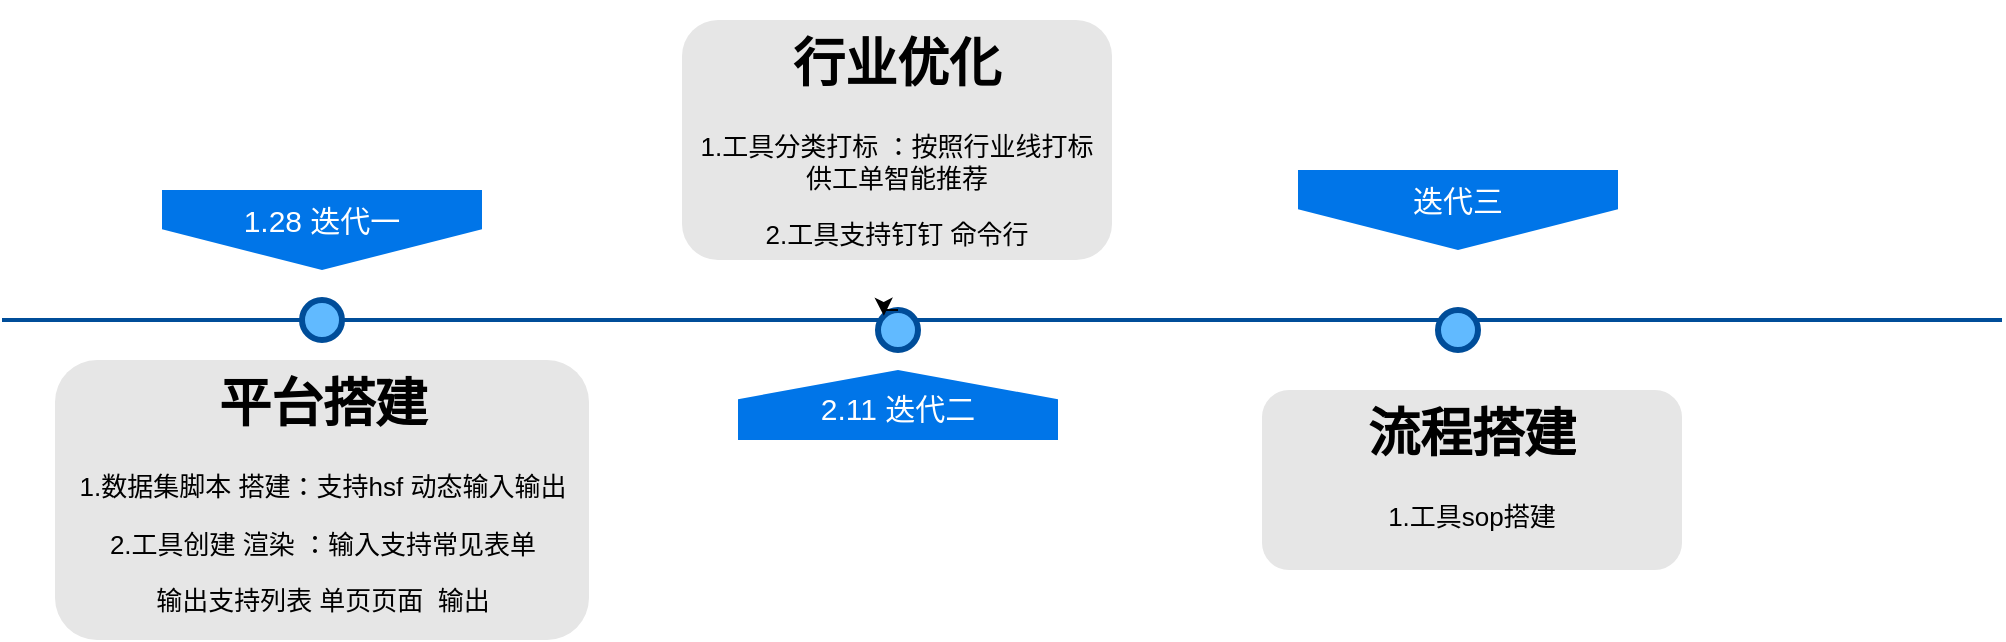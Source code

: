 <mxfile version="14.1.9" type="github">
  <diagram name="Page-1" id="82e54ff1-d628-8f03-85c4-9753963a91cd">
    <mxGraphModel dx="1164" dy="744" grid="1" gridSize="10" guides="1" tooltips="1" connect="1" arrows="1" fold="1" page="1" pageScale="1" pageWidth="1100" pageHeight="850" background="#ffffff" math="0" shadow="0">
      <root>
        <mxCell id="0" />
        <mxCell id="1" parent="0" />
        <mxCell id="4ec97bd9e5d20128-1" value="" style="line;strokeWidth=2;html=1;fillColor=none;fontSize=28;fontColor=#004D99;strokeColor=#004D99;" parent="1" vertex="1">
          <mxGeometry x="40" y="400" width="1000" height="10" as="geometry" />
        </mxCell>
        <mxCell id="4ec97bd9e5d20128-5" value="1.28 迭代一" style="shape=offPageConnector;whiteSpace=wrap;html=1;fillColor=#0075E8;fontSize=15;fontColor=#FFFFFF;size=0.509;verticalAlign=top;strokeColor=none;" parent="1" vertex="1">
          <mxGeometry x="120" y="340" width="160" height="40" as="geometry" />
        </mxCell>
        <mxCell id="4ec97bd9e5d20128-7" value="2.11 迭代二" style="shape=offPageConnector;whiteSpace=wrap;html=1;fillColor=#0075E8;fontSize=15;fontColor=#FFFFFF;size=0.418;flipV=1;verticalAlign=bottom;strokeColor=none;spacingBottom=4;" parent="1" vertex="1">
          <mxGeometry x="408" y="430" width="160" height="35" as="geometry" />
        </mxCell>
        <mxCell id="4ec97bd9e5d20128-9" value="" style="ellipse;whiteSpace=wrap;html=1;fillColor=#61BAFF;fontSize=28;fontColor=#004D99;strokeWidth=3;strokeColor=#004D99;" parent="1" vertex="1">
          <mxGeometry x="190" y="395" width="20" height="20" as="geometry" />
        </mxCell>
        <mxCell id="4ec97bd9e5d20128-10" value="" style="ellipse;whiteSpace=wrap;html=1;fillColor=#61BAFF;fontSize=28;fontColor=#004D99;strokeWidth=3;strokeColor=#004D99;" parent="1" vertex="1">
          <mxGeometry x="478" y="400" width="20" height="20" as="geometry" />
        </mxCell>
        <mxCell id="4ec97bd9e5d20128-14" value="&lt;h1&gt;平台搭建&lt;/h1&gt;&lt;p&gt;1.数据集脚本 搭建：支持hsf 动态输入输出&lt;/p&gt;&lt;p&gt;2.工具创建 渲染 ：输入支持常见表单&lt;/p&gt;&lt;p&gt;输出支持列表 单页页面&amp;nbsp; 输出&lt;/p&gt;" style="text;html=1;spacing=5;spacingTop=-20;whiteSpace=wrap;overflow=hidden;strokeColor=none;strokeWidth=3;fillColor=#E6E6E6;fontSize=13;fontColor=#000000;align=center;rounded=1;" parent="1" vertex="1">
          <mxGeometry x="66.5" y="425" width="267" height="140" as="geometry" />
        </mxCell>
        <mxCell id="4ec97bd9e5d20128-16" value="&lt;h1&gt;行业优化&lt;/h1&gt;&lt;p&gt;1.工具分类打标 ：按照行业线打标 供工单智能推荐&lt;/p&gt;&lt;p&gt;2.工具支持钉钉 命令行&lt;/p&gt;&lt;p&gt;&lt;br&gt;&lt;/p&gt;" style="text;html=1;spacing=5;spacingTop=-20;whiteSpace=wrap;overflow=hidden;strokeColor=none;strokeWidth=3;fillColor=#E6E6E6;fontSize=13;fontColor=#000000;align=center;rounded=1;" parent="1" vertex="1">
          <mxGeometry x="380" y="255" width="215" height="120" as="geometry" />
        </mxCell>
        <mxCell id="ijOk0BMbYpkrVaKqcKN9-1" style="edgeStyle=orthogonalEdgeStyle;rounded=0;orthogonalLoop=1;jettySize=auto;html=1;exitX=0.5;exitY=0;exitDx=0;exitDy=0;entryX=0;entryY=0;entryDx=0;entryDy=0;" edge="1" parent="1" source="4ec97bd9e5d20128-10" target="4ec97bd9e5d20128-10">
          <mxGeometry relative="1" as="geometry" />
        </mxCell>
        <mxCell id="ijOk0BMbYpkrVaKqcKN9-3" value="" style="ellipse;whiteSpace=wrap;html=1;fillColor=#61BAFF;fontSize=28;fontColor=#004D99;strokeWidth=3;strokeColor=#004D99;" vertex="1" parent="1">
          <mxGeometry x="758" y="400" width="20" height="20" as="geometry" />
        </mxCell>
        <mxCell id="ijOk0BMbYpkrVaKqcKN9-4" value="&lt;h1&gt;流程搭建&lt;/h1&gt;&lt;p&gt;1.工具sop搭建&lt;/p&gt;&lt;p&gt;&lt;br&gt;&lt;/p&gt;" style="text;html=1;spacing=5;spacingTop=-20;whiteSpace=wrap;overflow=hidden;strokeColor=none;strokeWidth=3;fillColor=#E6E6E6;fontSize=13;fontColor=#000000;align=center;rounded=1;" vertex="1" parent="1">
          <mxGeometry x="670" y="440" width="210" height="90" as="geometry" />
        </mxCell>
        <mxCell id="ijOk0BMbYpkrVaKqcKN9-5" value="&amp;nbsp;迭代三&amp;nbsp;&lt;br&gt;" style="shape=offPageConnector;whiteSpace=wrap;html=1;fillColor=#0075E8;fontSize=15;fontColor=#FFFFFF;size=0.509;verticalAlign=top;strokeColor=none;" vertex="1" parent="1">
          <mxGeometry x="688" y="330" width="160" height="40" as="geometry" />
        </mxCell>
      </root>
    </mxGraphModel>
  </diagram>
</mxfile>
